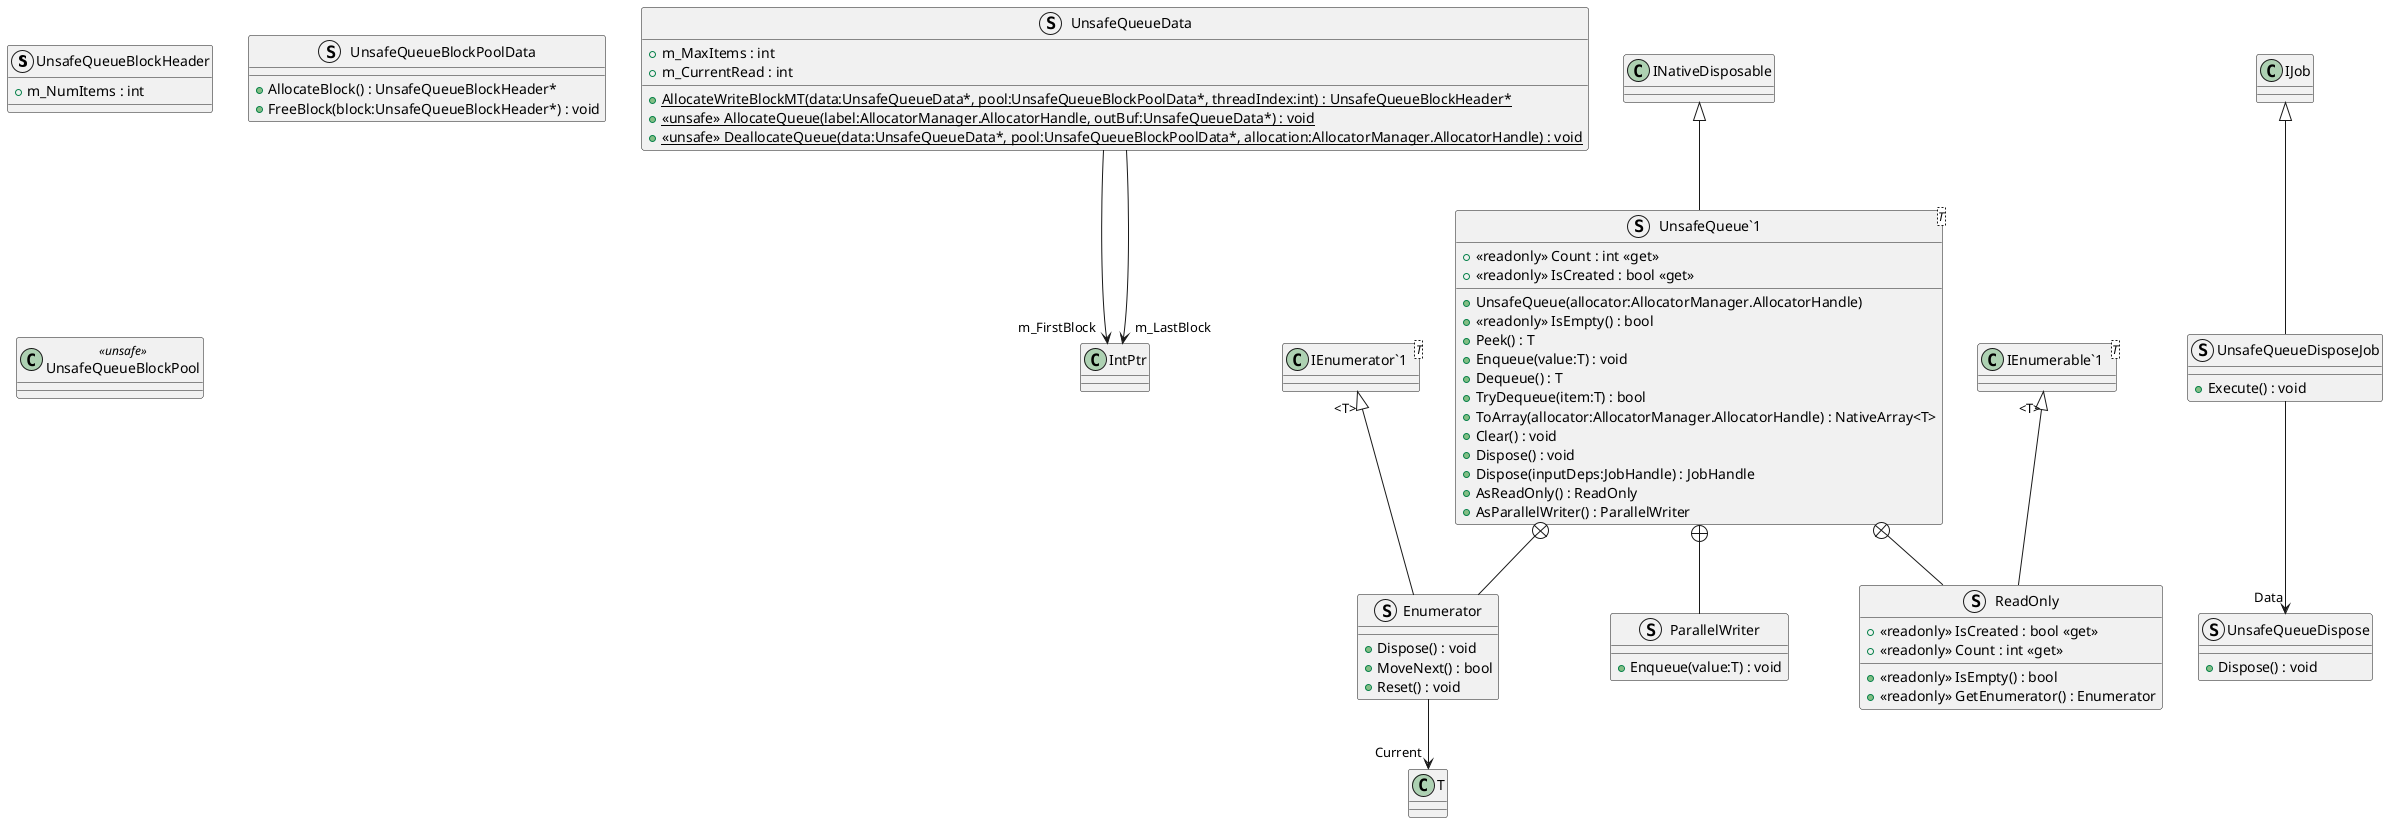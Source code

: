 @startuml
struct UnsafeQueueBlockHeader {
    + m_NumItems : int
}
struct UnsafeQueueBlockPoolData {
    + AllocateBlock() : UnsafeQueueBlockHeader*
    + FreeBlock(block:UnsafeQueueBlockHeader*) : void
}
class UnsafeQueueBlockPool <<unsafe>> {
}
struct UnsafeQueueData {
    + m_MaxItems : int
    + m_CurrentRead : int
    + {static} AllocateWriteBlockMT(data:UnsafeQueueData*, pool:UnsafeQueueBlockPoolData*, threadIndex:int) : UnsafeQueueBlockHeader*
    + <<unsafe>> {static} AllocateQueue(label:AllocatorManager.AllocatorHandle, outBuf:UnsafeQueueData*) : void
    + <<unsafe>> {static} DeallocateQueue(data:UnsafeQueueData*, pool:UnsafeQueueBlockPoolData*, allocation:AllocatorManager.AllocatorHandle) : void
}
struct "UnsafeQueue`1"<T> {
    + UnsafeQueue(allocator:AllocatorManager.AllocatorHandle)
    + <<readonly>> IsEmpty() : bool
    + <<readonly>> Count : int <<get>>
    + Peek() : T
    + Enqueue(value:T) : void
    + Dequeue() : T
    + TryDequeue(item:T) : bool
    + ToArray(allocator:AllocatorManager.AllocatorHandle) : NativeArray<T>
    + Clear() : void
    + <<readonly>> IsCreated : bool <<get>>
    + Dispose() : void
    + Dispose(inputDeps:JobHandle) : JobHandle
    + AsReadOnly() : ReadOnly
    + AsParallelWriter() : ParallelWriter
}
struct UnsafeQueueDispose {
    + Dispose() : void
}
struct UnsafeQueueDisposeJob {
    + Execute() : void
}
struct Enumerator {
    + Dispose() : void
    + MoveNext() : bool
    + Reset() : void
}
struct ReadOnly {
    + <<readonly>> IsCreated : bool <<get>>
    + <<readonly>> IsEmpty() : bool
    + <<readonly>> Count : int <<get>>
    + <<readonly>> GetEnumerator() : Enumerator
}
struct ParallelWriter {
    + Enqueue(value:T) : void
}
class "IEnumerator`1"<T> {
}
class "IEnumerable`1"<T> {
}
UnsafeQueueData --> "m_FirstBlock" IntPtr
UnsafeQueueData --> "m_LastBlock" IntPtr
INativeDisposable <|-- "UnsafeQueue`1"
IJob <|-- UnsafeQueueDisposeJob
UnsafeQueueDisposeJob --> "Data" UnsafeQueueDispose
"UnsafeQueue`1" +-- Enumerator
"IEnumerator`1" "<T>" <|-- Enumerator
Enumerator --> "Current" T
"UnsafeQueue`1" +-- ReadOnly
"IEnumerable`1" "<T>" <|-- ReadOnly
"UnsafeQueue`1" +-- ParallelWriter
@enduml

